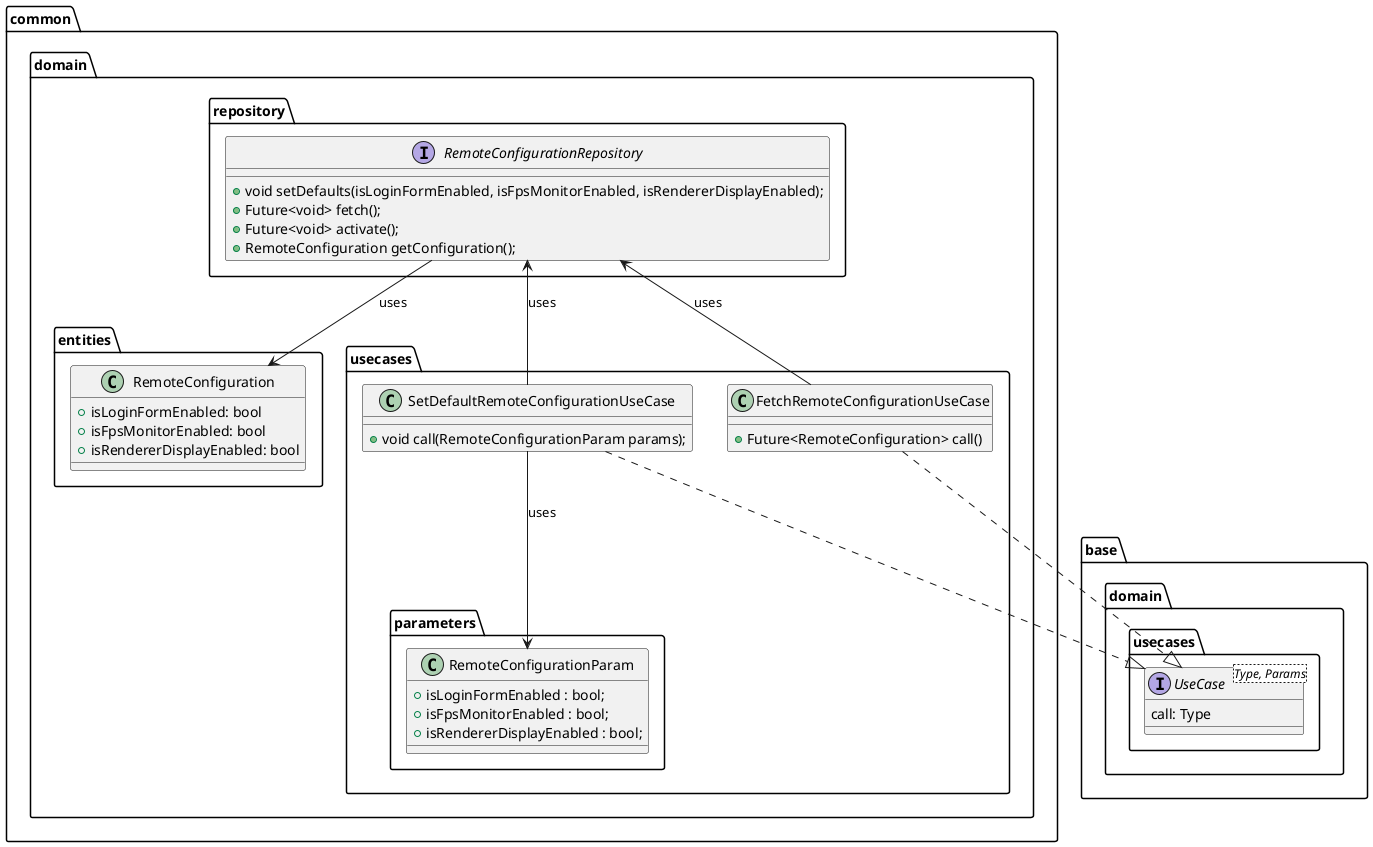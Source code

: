 @startuml remote_config_domain_layer_class_diagram

package base.domain.usecases {
    interface UseCase<Type, Params> {
        call: Type
    }
}

package common.domain {
    package repository {
        interface RemoteConfigurationRepository {
            + void setDefaults(isLoginFormEnabled, isFpsMonitorEnabled, isRendererDisplayEnabled);
            + Future<void> fetch();
            + Future<void> activate();
            + RemoteConfiguration getConfiguration();
        }
    }

    package entities {
        class RemoteConfiguration {
            + isLoginFormEnabled: bool
            + isFpsMonitorEnabled: bool
            + isRendererDisplayEnabled: bool
        }
    }

    package usecases {
        class FetchRemoteConfigurationUseCase {
            + Future<RemoteConfiguration> call()
        }

        class SetDefaultRemoteConfigurationUseCase {
            + void call(RemoteConfigurationParam params);
        }

        package parameters {
            class RemoteConfigurationParam {
                + isLoginFormEnabled : bool;
                + isFpsMonitorEnabled : bool;
                + isRendererDisplayEnabled : bool;
            }
        }

    }
}

FetchRemoteConfigurationUseCase ..|> UseCase
SetDefaultRemoteConfigurationUseCase ..|> UseCase

FetchRemoteConfigurationUseCase -up-> RemoteConfigurationRepository : uses
SetDefaultRemoteConfigurationUseCase -up-> RemoteConfigurationRepository : uses

RemoteConfigurationRepository --> RemoteConfiguration: uses

SetDefaultRemoteConfigurationUseCase --> RemoteConfigurationParam : uses

@enduml
